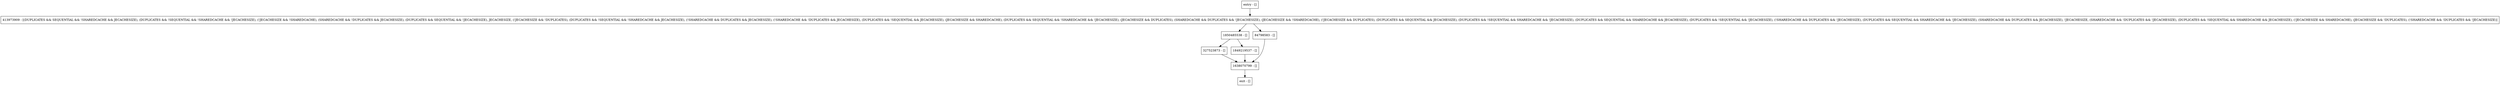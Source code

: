 digraph <init> {
node [shape=record];
entry [label="entry - []"];
exit [label="exit - []"];
1850485538 [label="1850485538 - []"];
413973909 [label="413973909 - [(DUPLICATES && SEQUENTIAL && !SHAREDCACHE && JECACHESIZE), (DUPLICATES && !SEQUENTIAL && !SHAREDCACHE && !JECACHESIZE), (!JECACHESIZE && !SHAREDCACHE), (SHAREDCACHE && !DUPLICATES && JECACHESIZE), (DUPLICATES && SEQUENTIAL && !JECACHESIZE), JECACHESIZE, (!JECACHESIZE && !DUPLICATES), (DUPLICATES && !SEQUENTIAL && !SHAREDCACHE && JECACHESIZE), (!SHAREDCACHE && DUPLICATES && JECACHESIZE), (!SHAREDCACHE && !DUPLICATES && JECACHESIZE), (DUPLICATES && !SEQUENTIAL && JECACHESIZE), (JECACHESIZE && SHAREDCACHE), (DUPLICATES && SEQUENTIAL && !SHAREDCACHE && !JECACHESIZE), (JECACHESIZE && DUPLICATES), (SHAREDCACHE && DUPLICATES && !JECACHESIZE), (JECACHESIZE && !SHAREDCACHE), (!JECACHESIZE && DUPLICATES), (DUPLICATES && SEQUENTIAL && JECACHESIZE), (DUPLICATES && !SEQUENTIAL && SHAREDCACHE && !JECACHESIZE), (DUPLICATES && SEQUENTIAL && SHAREDCACHE && JECACHESIZE), (DUPLICATES && !SEQUENTIAL && !JECACHESIZE), (!SHAREDCACHE && DUPLICATES && !JECACHESIZE), (DUPLICATES && SEQUENTIAL && SHAREDCACHE && !JECACHESIZE), (SHAREDCACHE && DUPLICATES && JECACHESIZE), !JECACHESIZE, (SHAREDCACHE && !DUPLICATES && !JECACHESIZE), (DUPLICATES && !SEQUENTIAL && SHAREDCACHE && JECACHESIZE), (!JECACHESIZE && SHAREDCACHE), (JECACHESIZE && !DUPLICATES), (!SHAREDCACHE && !DUPLICATES && !JECACHESIZE)]"];
1638070799 [label="1638070799 - []"];
84798583 [label="84798583 - []"];
327523873 [label="327523873 - []"];
1849219537 [label="1849219537 - []"];
entry;
exit;
entry -> 413973909;
1850485538 -> 327523873;
1850485538 -> 1849219537;
413973909 -> 1850485538;
413973909 -> 84798583;
1638070799 -> exit;
84798583 -> 1638070799;
327523873 -> 1638070799;
1849219537 -> 1638070799;
}
